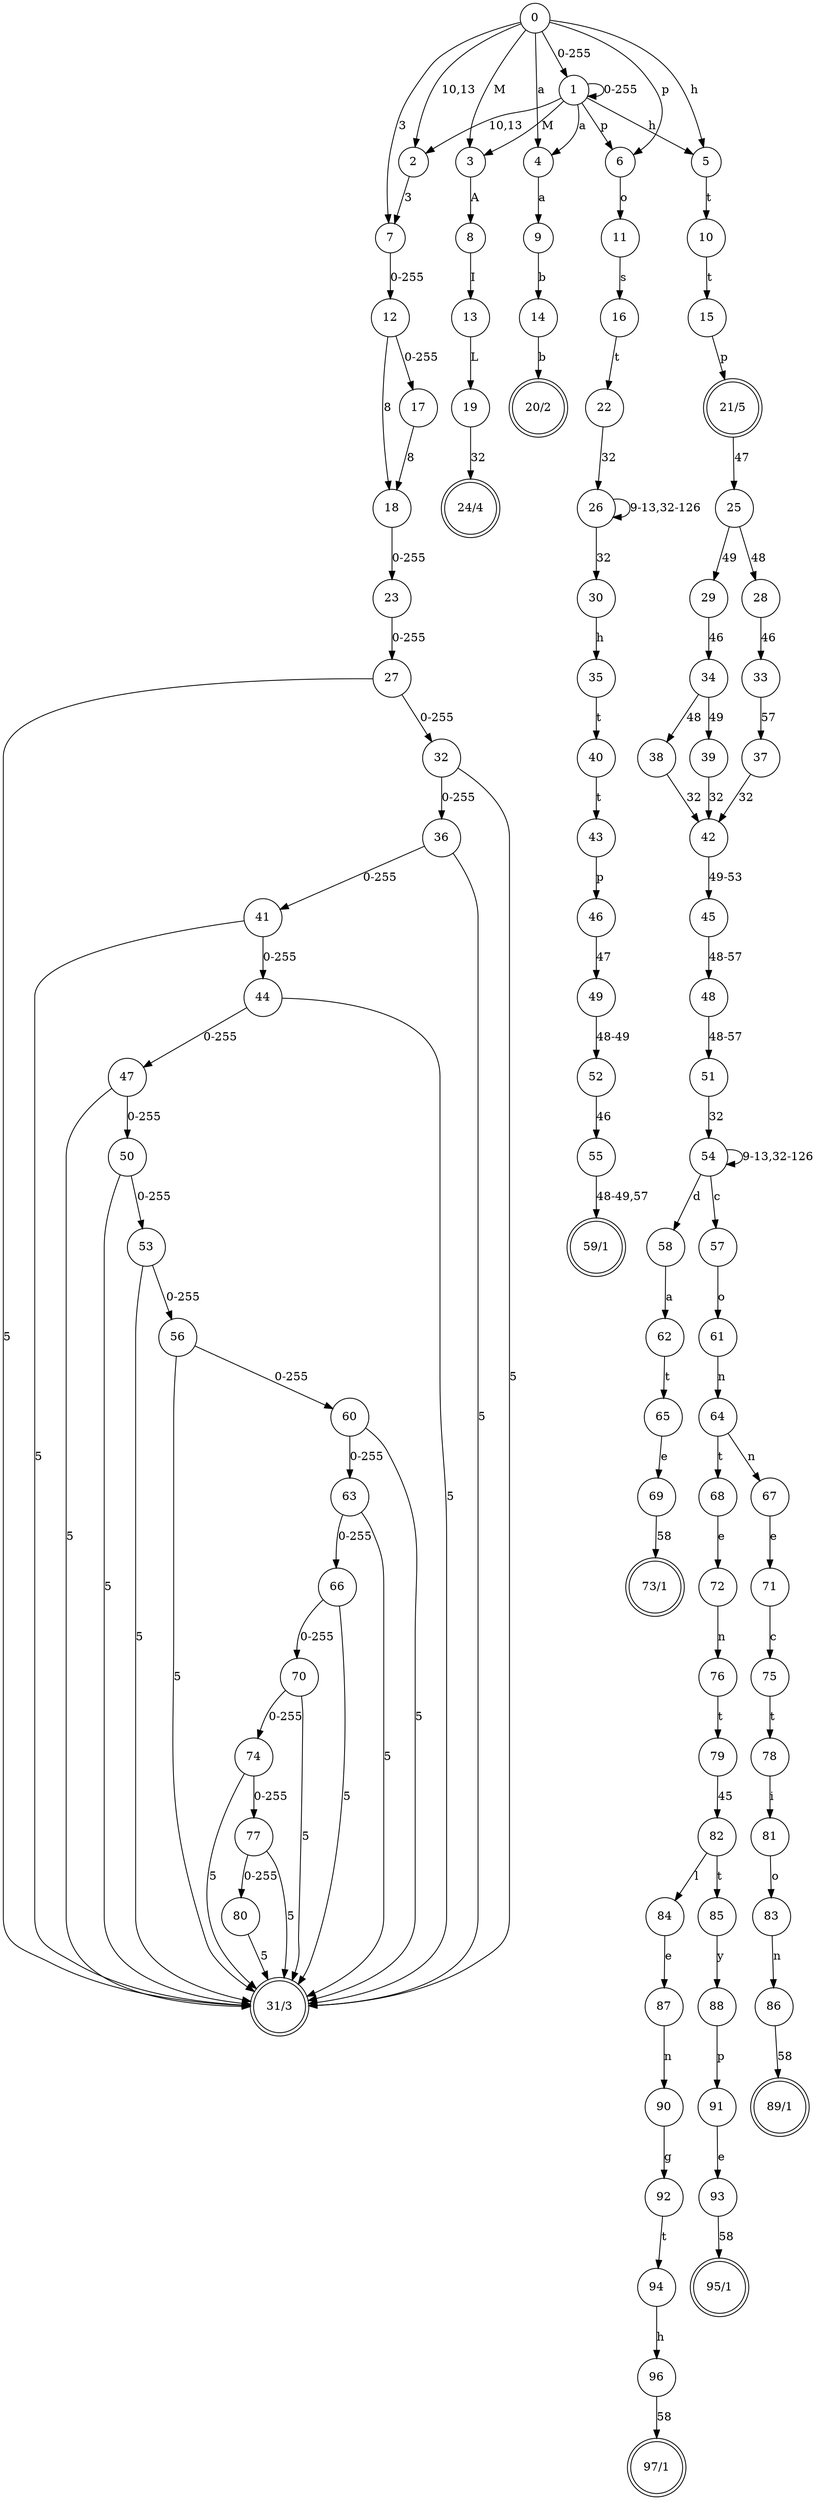 digraph "NFA" {
 N0 [shape=circle,label="0",color="black"];
N0 -> N1 [label="0-255",color="black"];
N0 -> N2 [label="10,13",color="black"];
N0 -> N3 [label="M",color="black"];
N0 -> N4 [label="a",color="black"];
N0 -> N5 [label="h",color="black"];
N0 -> N6 [label="p",color="black"];
N0 -> N7 [label="3",color="black"];
 N1 [shape=circle,label="1",color="black"];
N1 -> N1 [label="0-255",color="black"];
N1 -> N2 [label="10,13",color="black"];
N1 -> N3 [label="M",color="black"];
N1 -> N4 [label="a",color="black"];
N1 -> N5 [label="h",color="black"];
N1 -> N6 [label="p",color="black"];
 N2 [shape=circle,label="2",color="black"];
N2 -> N7 [label="3",color="black"];
 N7 [shape=circle,label="7",color="black"];
N7 -> N12 [label="0-255",color="black"];
 N12 [shape=circle,label="12",color="black"];
N12 -> N17 [label="0-255",color="black"];
N12 -> N18 [label="8",color="black"];
 N17 [shape=circle,label="17",color="black"];
N17 -> N18 [label="8",color="black"];
 N18 [shape=circle,label="18",color="black"];
N18 -> N23 [label="0-255",color="black"];
 N23 [shape=circle,label="23",color="black"];
N23 -> N27 [label="0-255",color="black"];
 N27 [shape=circle,label="27",color="black"];
N27 -> N31 [label="5",color="black"];
N27 -> N32 [label="0-255",color="black"];
 N31 [shape=doublecircle,label="31/3",color="black"];
 N32 [shape=circle,label="32",color="black"];
N32 -> N31 [label="5",color="black"];
N32 -> N36 [label="0-255",color="black"];
 N36 [shape=circle,label="36",color="black"];
N36 -> N31 [label="5",color="black"];
N36 -> N41 [label="0-255",color="black"];
 N41 [shape=circle,label="41",color="black"];
N41 -> N31 [label="5",color="black"];
N41 -> N44 [label="0-255",color="black"];
 N44 [shape=circle,label="44",color="black"];
N44 -> N31 [label="5",color="black"];
N44 -> N47 [label="0-255",color="black"];
 N47 [shape=circle,label="47",color="black"];
N47 -> N31 [label="5",color="black"];
N47 -> N50 [label="0-255",color="black"];
 N50 [shape=circle,label="50",color="black"];
N50 -> N31 [label="5",color="black"];
N50 -> N53 [label="0-255",color="black"];
 N53 [shape=circle,label="53",color="black"];
N53 -> N31 [label="5",color="black"];
N53 -> N56 [label="0-255",color="black"];
 N56 [shape=circle,label="56",color="black"];
N56 -> N31 [label="5",color="black"];
N56 -> N60 [label="0-255",color="black"];
 N60 [shape=circle,label="60",color="black"];
N60 -> N31 [label="5",color="black"];
N60 -> N63 [label="0-255",color="black"];
 N63 [shape=circle,label="63",color="black"];
N63 -> N31 [label="5",color="black"];
N63 -> N66 [label="0-255",color="black"];
 N66 [shape=circle,label="66",color="black"];
N66 -> N31 [label="5",color="black"];
N66 -> N70 [label="0-255",color="black"];
 N70 [shape=circle,label="70",color="black"];
N70 -> N31 [label="5",color="black"];
N70 -> N74 [label="0-255",color="black"];
 N74 [shape=circle,label="74",color="black"];
N74 -> N31 [label="5",color="black"];
N74 -> N77 [label="0-255",color="black"];
 N77 [shape=circle,label="77",color="black"];
N77 -> N31 [label="5",color="black"];
N77 -> N80 [label="0-255",color="black"];
 N80 [shape=circle,label="80",color="black"];
N80 -> N31 [label="5",color="black"];
 N3 [shape=circle,label="3",color="black"];
N3 -> N8 [label="A",color="black"];
 N8 [shape=circle,label="8",color="black"];
N8 -> N13 [label="I",color="black"];
 N13 [shape=circle,label="13",color="black"];
N13 -> N19 [label="L",color="black"];
 N19 [shape=circle,label="19",color="black"];
N19 -> N24 [label="32",color="black"];
 N24 [shape=doublecircle,label="24/4",color="black"];
 N4 [shape=circle,label="4",color="black"];
N4 -> N9 [label="a",color="black"];
 N9 [shape=circle,label="9",color="black"];
N9 -> N14 [label="b",color="black"];
 N14 [shape=circle,label="14",color="black"];
N14 -> N20 [label="b",color="black"];
 N20 [shape=doublecircle,label="20/2",color="black"];
 N5 [shape=circle,label="5",color="black"];
N5 -> N10 [label="t",color="black"];
 N10 [shape=circle,label="10",color="black"];
N10 -> N15 [label="t",color="black"];
 N15 [shape=circle,label="15",color="black"];
N15 -> N21 [label="p",color="black"];
 N21 [shape=doublecircle,label="21/5",color="black"];
N21 -> N25 [label="47",color="black"];
 N25 [shape=circle,label="25",color="black"];
N25 -> N28 [label="48",color="black"];
N25 -> N29 [label="49",color="black"];
 N28 [shape=circle,label="28",color="black"];
N28 -> N33 [label="46",color="black"];
 N33 [shape=circle,label="33",color="black"];
N33 -> N37 [label="57",color="black"];
 N37 [shape=circle,label="37",color="black"];
N37 -> N42 [label="32",color="black"];
 N42 [shape=circle,label="42",color="black"];
N42 -> N45 [label="49-53",color="black"];
 N45 [shape=circle,label="45",color="black"];
N45 -> N48 [label="48-57",color="black"];
 N48 [shape=circle,label="48",color="black"];
N48 -> N51 [label="48-57",color="black"];
 N51 [shape=circle,label="51",color="black"];
N51 -> N54 [label="32",color="black"];
 N54 [shape=circle,label="54",color="black"];
N54 -> N54 [label="9-13,32-126",color="black"];
N54 -> N57 [label="c",color="black"];
N54 -> N58 [label="d",color="black"];
 N57 [shape=circle,label="57",color="black"];
N57 -> N61 [label="o",color="black"];
 N61 [shape=circle,label="61",color="black"];
N61 -> N64 [label="n",color="black"];
 N64 [shape=circle,label="64",color="black"];
N64 -> N67 [label="n",color="black"];
N64 -> N68 [label="t",color="black"];
 N67 [shape=circle,label="67",color="black"];
N67 -> N71 [label="e",color="black"];
 N71 [shape=circle,label="71",color="black"];
N71 -> N75 [label="c",color="black"];
 N75 [shape=circle,label="75",color="black"];
N75 -> N78 [label="t",color="black"];
 N78 [shape=circle,label="78",color="black"];
N78 -> N81 [label="i",color="black"];
 N81 [shape=circle,label="81",color="black"];
N81 -> N83 [label="o",color="black"];
 N83 [shape=circle,label="83",color="black"];
N83 -> N86 [label="n",color="black"];
 N86 [shape=circle,label="86",color="black"];
N86 -> N89 [label="58",color="black"];
 N89 [shape=doublecircle,label="89/1",color="black"];
 N68 [shape=circle,label="68",color="black"];
N68 -> N72 [label="e",color="black"];
 N72 [shape=circle,label="72",color="black"];
N72 -> N76 [label="n",color="black"];
 N76 [shape=circle,label="76",color="black"];
N76 -> N79 [label="t",color="black"];
 N79 [shape=circle,label="79",color="black"];
N79 -> N82 [label="45",color="black"];
 N82 [shape=circle,label="82",color="black"];
N82 -> N84 [label="l",color="black"];
N82 -> N85 [label="t",color="black"];
 N84 [shape=circle,label="84",color="black"];
N84 -> N87 [label="e",color="black"];
 N87 [shape=circle,label="87",color="black"];
N87 -> N90 [label="n",color="black"];
 N90 [shape=circle,label="90",color="black"];
N90 -> N92 [label="g",color="black"];
 N92 [shape=circle,label="92",color="black"];
N92 -> N94 [label="t",color="black"];
 N94 [shape=circle,label="94",color="black"];
N94 -> N96 [label="h",color="black"];
 N96 [shape=circle,label="96",color="black"];
N96 -> N97 [label="58",color="black"];
 N97 [shape=doublecircle,label="97/1",color="black"];
 N85 [shape=circle,label="85",color="black"];
N85 -> N88 [label="y",color="black"];
 N88 [shape=circle,label="88",color="black"];
N88 -> N91 [label="p",color="black"];
 N91 [shape=circle,label="91",color="black"];
N91 -> N93 [label="e",color="black"];
 N93 [shape=circle,label="93",color="black"];
N93 -> N95 [label="58",color="black"];
 N95 [shape=doublecircle,label="95/1",color="black"];
 N58 [shape=circle,label="58",color="black"];
N58 -> N62 [label="a",color="black"];
 N62 [shape=circle,label="62",color="black"];
N62 -> N65 [label="t",color="black"];
 N65 [shape=circle,label="65",color="black"];
N65 -> N69 [label="e",color="black"];
 N69 [shape=circle,label="69",color="black"];
N69 -> N73 [label="58",color="black"];
 N73 [shape=doublecircle,label="73/1",color="black"];
 N29 [shape=circle,label="29",color="black"];
N29 -> N34 [label="46",color="black"];
 N34 [shape=circle,label="34",color="black"];
N34 -> N38 [label="48",color="black"];
N34 -> N39 [label="49",color="black"];
 N38 [shape=circle,label="38",color="black"];
N38 -> N42 [label="32",color="black"];
 N39 [shape=circle,label="39",color="black"];
N39 -> N42 [label="32",color="black"];
 N6 [shape=circle,label="6",color="black"];
N6 -> N11 [label="o",color="black"];
 N11 [shape=circle,label="11",color="black"];
N11 -> N16 [label="s",color="black"];
 N16 [shape=circle,label="16",color="black"];
N16 -> N22 [label="t",color="black"];
 N22 [shape=circle,label="22",color="black"];
N22 -> N26 [label="32",color="black"];
 N26 [shape=circle,label="26",color="black"];
N26 -> N26 [label="9-13,32-126",color="black"];
N26 -> N30 [label="32",color="black"];
 N30 [shape=circle,label="30",color="black"];
N30 -> N35 [label="h",color="black"];
 N35 [shape=circle,label="35",color="black"];
N35 -> N40 [label="t",color="black"];
 N40 [shape=circle,label="40",color="black"];
N40 -> N43 [label="t",color="black"];
 N43 [shape=circle,label="43",color="black"];
N43 -> N46 [label="p",color="black"];
 N46 [shape=circle,label="46",color="black"];
N46 -> N49 [label="47",color="black"];
 N49 [shape=circle,label="49",color="black"];
N49 -> N52 [label="48-49",color="black"];
 N52 [shape=circle,label="52",color="black"];
N52 -> N55 [label="46",color="black"];
 N55 [shape=circle,label="55",color="black"];
N55 -> N59 [label="48-49,57",color="black"];
 N59 [shape=doublecircle,label="59/1",color="black"];
}
